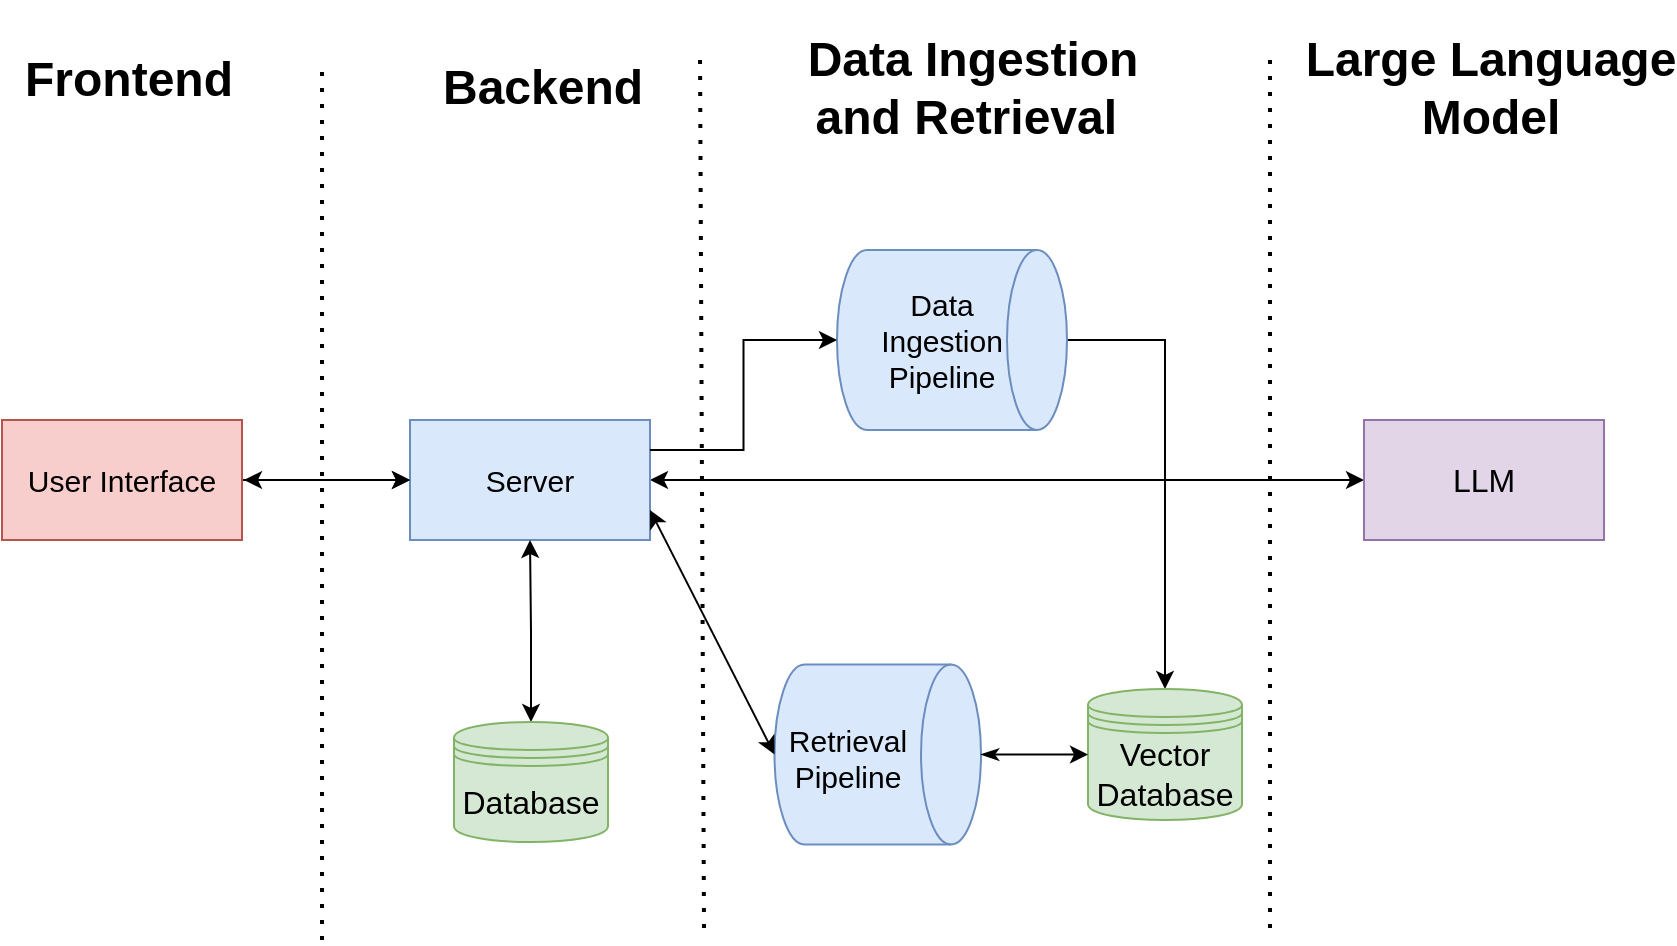 <mxfile version="24.2.3" type="google">
  <diagram name="Page-1" id="9yo1QoHKo-QB-MBc7F7K">
    <mxGraphModel grid="0" page="1" gridSize="10" guides="1" tooltips="1" connect="1" arrows="1" fold="1" pageScale="1" pageWidth="850" pageHeight="1100" math="0" shadow="0">
      <root>
        <mxCell id="0" />
        <mxCell id="1" parent="0" />
        <mxCell id="2yu0kGT02CQyV1hWwECd-1" value="" style="endArrow=none;dashed=1;html=1;dashPattern=1 3;strokeWidth=2;rounded=0;" edge="1" parent="1">
          <mxGeometry width="50" height="50" relative="1" as="geometry">
            <mxPoint x="218" y="590" as="sourcePoint" />
            <mxPoint x="218" y="155" as="targetPoint" />
          </mxGeometry>
        </mxCell>
        <mxCell id="SKhjYYuooIk0SckAg690-3" value="Frontend" style="text;strokeColor=none;fillColor=none;html=1;fontSize=24;fontStyle=1;verticalAlign=middle;align=center;" vertex="1" parent="1">
          <mxGeometry x="71" y="140" width="100" height="40" as="geometry" />
        </mxCell>
        <mxCell id="SKhjYYuooIk0SckAg690-17" style="edgeStyle=orthogonalEdgeStyle;rounded=0;orthogonalLoop=1;jettySize=auto;html=1;entryX=0.5;entryY=0;entryDx=0;entryDy=0;" edge="1" parent="1" source="SKhjYYuooIk0SckAg690-4" target="SKhjYYuooIk0SckAg690-10">
          <mxGeometry relative="1" as="geometry" />
        </mxCell>
        <mxCell id="SKhjYYuooIk0SckAg690-4" value="" style="shape=cylinder3;whiteSpace=wrap;html=1;boundedLbl=1;backgroundOutline=1;size=15;rotation=90;fontSize=15;fillColor=#dae8fc;strokeColor=#6c8ebf;" vertex="1" parent="1">
          <mxGeometry x="488" y="232.5" width="90" height="115" as="geometry" />
        </mxCell>
        <mxCell id="SKhjYYuooIk0SckAg690-6" value="Data Ingestion Pipeline" style="text;html=1;strokeColor=none;fillColor=none;align=center;verticalAlign=middle;whiteSpace=wrap;rounded=0;fontSize=15;" vertex="1" parent="1">
          <mxGeometry x="498" y="275" width="60" height="30" as="geometry" />
        </mxCell>
        <mxCell id="SKhjYYuooIk0SckAg690-9" value="" style="endArrow=none;dashed=1;html=1;dashPattern=1 3;strokeWidth=2;rounded=0;" edge="1" parent="1">
          <mxGeometry width="50" height="50" relative="1" as="geometry">
            <mxPoint x="692" y="584" as="sourcePoint" />
            <mxPoint x="692" y="144" as="targetPoint" />
          </mxGeometry>
        </mxCell>
        <mxCell id="SKhjYYuooIk0SckAg690-10" value="Vector Database" style="shape=datastore;whiteSpace=wrap;html=1;fontSize=16;fillColor=#d5e8d4;strokeColor=#82b366;" vertex="1" parent="1">
          <mxGeometry x="601" y="464.5" width="77" height="65.5" as="geometry" />
        </mxCell>
        <mxCell id="SKhjYYuooIk0SckAg690-21" style="edgeStyle=orthogonalEdgeStyle;rounded=0;orthogonalLoop=1;jettySize=auto;html=1;startArrow=classic;startFill=1;" edge="1" parent="1" source="SKhjYYuooIk0SckAg690-12" target="SKhjYYuooIk0SckAg690-20">
          <mxGeometry relative="1" as="geometry" />
        </mxCell>
        <mxCell id="SKhjYYuooIk0SckAg690-12" value="Server" style="rounded=0;whiteSpace=wrap;html=1;fontSize=15;fillColor=#dae8fc;strokeColor=#6c8ebf;" vertex="1" parent="1">
          <mxGeometry x="262" y="330" width="120" height="60" as="geometry" />
        </mxCell>
        <mxCell id="2yu0kGT02CQyV1hWwECd-3" value="Backend" style="text;strokeColor=none;fillColor=none;html=1;fontSize=24;fontStyle=1;verticalAlign=middle;align=center;" vertex="1" parent="1">
          <mxGeometry x="278" y="144" width="100" height="40" as="geometry" />
        </mxCell>
        <mxCell id="SKhjYYuooIk0SckAg690-16" style="edgeStyle=orthogonalEdgeStyle;rounded=0;orthogonalLoop=1;jettySize=auto;html=1;entryX=0.5;entryY=1;entryDx=0;entryDy=0;entryPerimeter=0;exitX=1;exitY=0.25;exitDx=0;exitDy=0;" edge="1" parent="1" source="SKhjYYuooIk0SckAg690-12" target="SKhjYYuooIk0SckAg690-4">
          <mxGeometry relative="1" as="geometry" />
        </mxCell>
        <mxCell id="SKhjYYuooIk0SckAg690-20" value="LLM" style="rounded=0;whiteSpace=wrap;html=1;fontSize=16;fillColor=#e1d5e7;strokeColor=#9673a6;" vertex="1" parent="1">
          <mxGeometry x="739" y="330" width="120" height="60" as="geometry" />
        </mxCell>
        <mxCell id="w-meDZPND8y7SrGFHvBi-2" value="" style="endArrow=none;dashed=1;html=1;dashPattern=1 3;strokeWidth=2;rounded=0;" edge="1" parent="1">
          <mxGeometry width="50" height="50" relative="1" as="geometry">
            <mxPoint x="409" y="584" as="sourcePoint" />
            <mxPoint x="407" y="144" as="targetPoint" />
          </mxGeometry>
        </mxCell>
        <mxCell id="w-meDZPND8y7SrGFHvBi-3" value="Data Ingestion &lt;br&gt;and Retrieval&amp;nbsp;" style="text;strokeColor=none;fillColor=none;html=1;fontSize=24;fontStyle=1;verticalAlign=middle;align=center;" vertex="1" parent="1">
          <mxGeometry x="475" y="120.5" width="136" height="87" as="geometry" />
        </mxCell>
        <mxCell id="SKhjYYuooIk0SckAg690-22" value="Large Language &lt;br&gt;Model" style="text;strokeColor=none;fillColor=none;html=1;fontSize=24;fontStyle=1;verticalAlign=middle;align=center;" vertex="1" parent="1">
          <mxGeometry x="752" y="144" width="100" height="40" as="geometry" />
        </mxCell>
        <mxCell id="ac6ggybRCfRVmjnilajz-2" value="" style="endArrow=classic;startArrow=classic;html=1;rounded=0;entryX=0;entryY=0.5;entryDx=0;entryDy=0;" edge="1" parent="1" target="SKhjYYuooIk0SckAg690-12">
          <mxGeometry width="50" height="50" relative="1" as="geometry">
            <mxPoint x="179" y="360" as="sourcePoint" />
            <mxPoint x="146" y="275" as="targetPoint" />
          </mxGeometry>
        </mxCell>
        <mxCell id="ac6ggybRCfRVmjnilajz-4" value="" style="edgeStyle=orthogonalEdgeStyle;rounded=0;orthogonalLoop=1;jettySize=auto;html=1;" edge="1" parent="1" source="ac6ggybRCfRVmjnilajz-3" target="SKhjYYuooIk0SckAg690-12">
          <mxGeometry relative="1" as="geometry" />
        </mxCell>
        <mxCell id="ac6ggybRCfRVmjnilajz-3" value="&lt;font style=&quot;font-size: 15px;&quot;&gt;User Interface&lt;/font&gt;" style="rounded=0;whiteSpace=wrap;html=1;fillColor=#f8cecc;strokeColor=#b85450;" vertex="1" parent="1">
          <mxGeometry x="58" y="330" width="120" height="60" as="geometry" />
        </mxCell>
        <mxCell id="ac6ggybRCfRVmjnilajz-15" style="edgeStyle=orthogonalEdgeStyle;rounded=0;orthogonalLoop=1;jettySize=auto;html=1;exitX=0.5;exitY=0;exitDx=0;exitDy=0;entryX=0.5;entryY=1;entryDx=0;entryDy=0;startArrow=classic;startFill=1;" edge="1" parent="1" source="ac6ggybRCfRVmjnilajz-14" target="SKhjYYuooIk0SckAg690-12">
          <mxGeometry relative="1" as="geometry" />
        </mxCell>
        <mxCell id="ac6ggybRCfRVmjnilajz-14" value="Database" style="shape=datastore;whiteSpace=wrap;html=1;fontSize=16;fillColor=#d5e8d4;strokeColor=#82b366;" vertex="1" parent="1">
          <mxGeometry x="284" y="481" width="77" height="60" as="geometry" />
        </mxCell>
        <mxCell id="z8BK6vCvB_kRpvksdnms-1" value="" style="shape=cylinder3;whiteSpace=wrap;html=1;boundedLbl=1;backgroundOutline=1;size=15;rotation=90;fontSize=15;fillColor=#dae8fc;strokeColor=#6c8ebf;" vertex="1" parent="1">
          <mxGeometry x="450.88" y="445.63" width="90" height="103.25" as="geometry" />
        </mxCell>
        <mxCell id="z8BK6vCvB_kRpvksdnms-2" value="&lt;font style=&quot;font-size: 15px;&quot;&gt;Retrieval Pipeline&lt;/font&gt;" style="text;html=1;align=center;verticalAlign=middle;whiteSpace=wrap;rounded=0;" vertex="1" parent="1">
          <mxGeometry x="451" y="484" width="60" height="30" as="geometry" />
        </mxCell>
        <mxCell id="z8BK6vCvB_kRpvksdnms-4" value="" style="endArrow=classic;html=1;rounded=0;exitX=1;exitY=0.75;exitDx=0;exitDy=0;entryX=0.5;entryY=1;entryDx=0;entryDy=0;entryPerimeter=0;startArrow=classic;startFill=1;" edge="1" parent="1" source="SKhjYYuooIk0SckAg690-12" target="z8BK6vCvB_kRpvksdnms-1">
          <mxGeometry width="50" height="50" relative="1" as="geometry">
            <mxPoint x="398" y="341" as="sourcePoint" />
            <mxPoint x="448" y="291" as="targetPoint" />
          </mxGeometry>
        </mxCell>
        <mxCell id="z8BK6vCvB_kRpvksdnms-5" value="" style="endArrow=classic;html=1;rounded=0;exitX=0.5;exitY=0;exitDx=0;exitDy=0;exitPerimeter=0;entryX=0;entryY=0.5;entryDx=0;entryDy=0;startArrow=classicThin;startFill=1;" edge="1" parent="1" source="z8BK6vCvB_kRpvksdnms-1" target="SKhjYYuooIk0SckAg690-10">
          <mxGeometry width="50" height="50" relative="1" as="geometry">
            <mxPoint x="543" y="341" as="sourcePoint" />
            <mxPoint x="593" y="291" as="targetPoint" />
          </mxGeometry>
        </mxCell>
      </root>
    </mxGraphModel>
  </diagram>
</mxfile>
